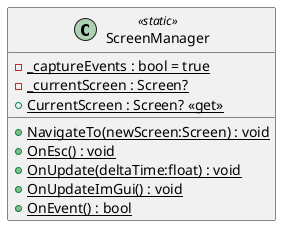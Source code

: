 @startuml
class ScreenManager <<static>> {
    - {static} _captureEvents : bool = true
    - {static} _currentScreen : Screen?
    + {static} CurrentScreen : Screen? <<get>>
    + {static} NavigateTo(newScreen:Screen) : void
    + {static} OnEsc() : void
    + {static} OnUpdate(deltaTime:float) : void
    + {static} OnUpdateImGui() : void
    + {static} OnEvent() : bool
}
@enduml
